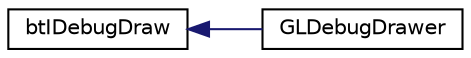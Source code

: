 digraph "Graphical Class Hierarchy"
{
  edge [fontname="Helvetica",fontsize="10",labelfontname="Helvetica",labelfontsize="10"];
  node [fontname="Helvetica",fontsize="10",shape=record];
  rankdir="LR";
  Node1 [label="btIDebugDraw",height=0.2,width=0.4,color="black", fillcolor="white", style="filled",URL="$classbt_i_debug_draw.html"];
  Node1 -> Node2 [dir="back",color="midnightblue",fontsize="10",style="solid",fontname="Helvetica"];
  Node2 [label="GLDebugDrawer",height=0.2,width=0.4,color="black", fillcolor="white", style="filled",URL="$class_g_l_debug_drawer.html"];
}

